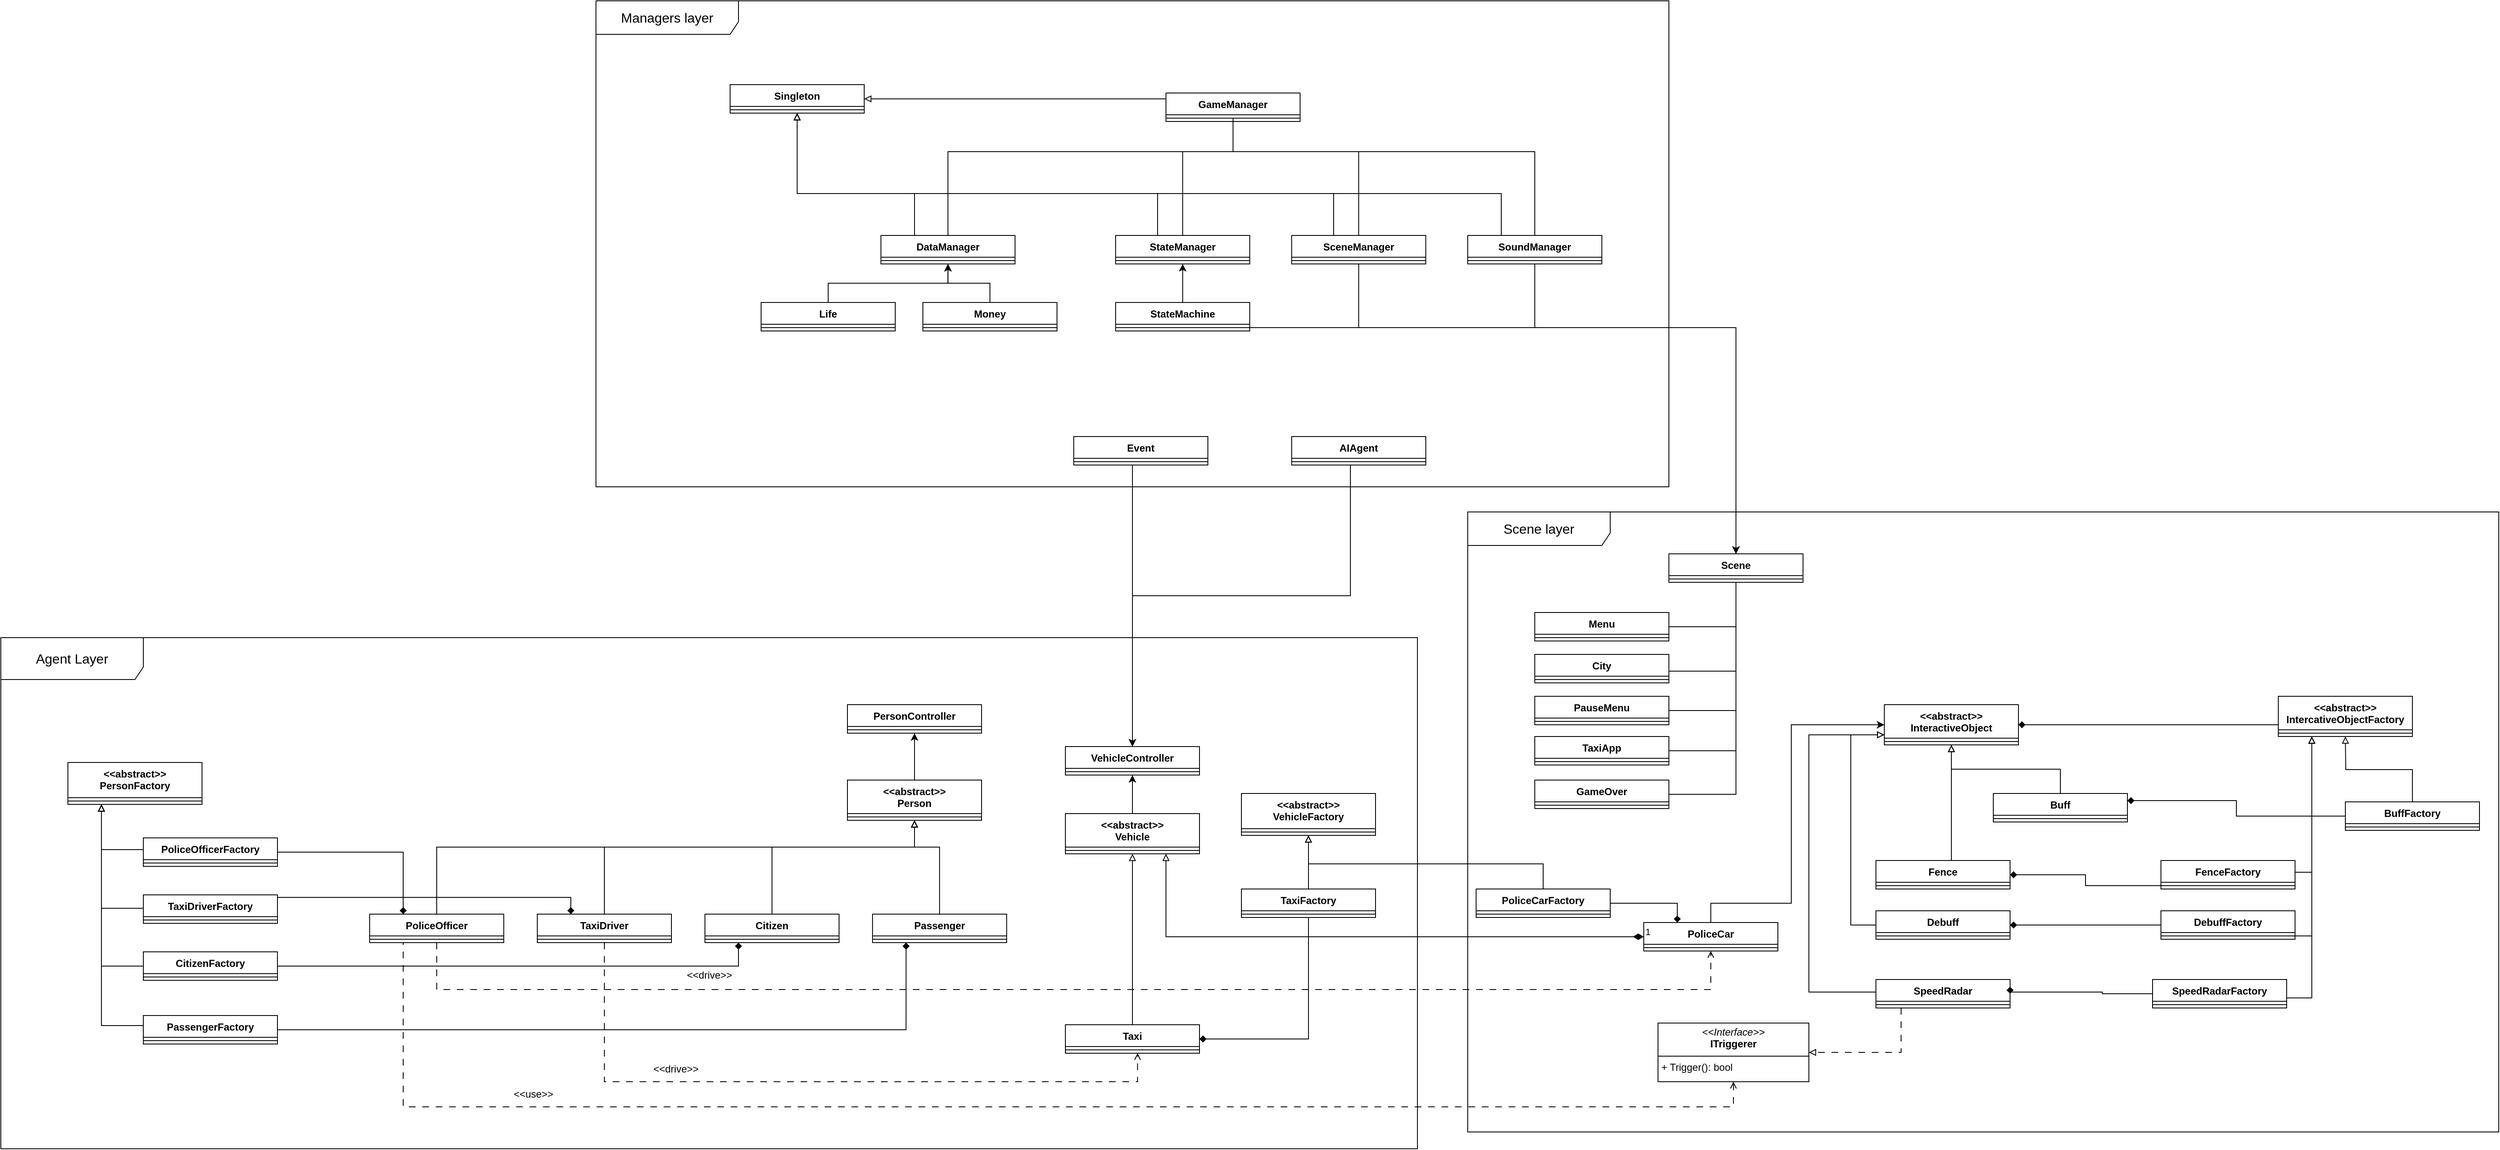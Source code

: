 <mxfile version="24.8.8">
  <diagram name="Página-1" id="sX2INsLQYdRTUH52-1S9">
    <mxGraphModel dx="2734" dy="1648" grid="1" gridSize="10" guides="1" tooltips="1" connect="1" arrows="1" fold="1" page="1" pageScale="1" pageWidth="827" pageHeight="1169" math="0" shadow="0">
      <root>
        <mxCell id="0" />
        <mxCell id="1" parent="0" />
        <mxCell id="YER5WA7dIHrInvIyy_oo-10" style="edgeStyle=orthogonalEdgeStyle;rounded=0;orthogonalLoop=1;jettySize=auto;html=1;entryX=0.5;entryY=1;entryDx=0;entryDy=0;" parent="1" source="YER5WA7dIHrInvIyy_oo-1" target="YER5WA7dIHrInvIyy_oo-6" edge="1">
          <mxGeometry relative="1" as="geometry" />
        </mxCell>
        <mxCell id="YER5WA7dIHrInvIyy_oo-1" value="&lt;div&gt;&amp;lt;&amp;lt;abstract&amp;gt;&amp;gt;&lt;/div&gt;Vehicle" style="swimlane;fontStyle=1;align=center;verticalAlign=top;childLayout=stackLayout;horizontal=1;startSize=40;horizontalStack=0;resizeParent=1;resizeParentMax=0;resizeLast=0;collapsible=1;marginBottom=0;whiteSpace=wrap;html=1;" parent="1" vertex="1">
          <mxGeometry x="-130" y="170" width="160" height="48" as="geometry" />
        </mxCell>
        <mxCell id="YER5WA7dIHrInvIyy_oo-3" value="" style="line;strokeWidth=1;fillColor=none;align=left;verticalAlign=middle;spacingTop=-1;spacingLeft=3;spacingRight=3;rotatable=0;labelPosition=right;points=[];portConstraint=eastwest;strokeColor=inherit;" parent="YER5WA7dIHrInvIyy_oo-1" vertex="1">
          <mxGeometry y="40" width="160" height="8" as="geometry" />
        </mxCell>
        <mxCell id="YER5WA7dIHrInvIyy_oo-6" value="VehicleController" style="swimlane;fontStyle=1;align=center;verticalAlign=top;childLayout=stackLayout;horizontal=1;startSize=26;horizontalStack=0;resizeParent=1;resizeParentMax=0;resizeLast=0;collapsible=1;marginBottom=0;whiteSpace=wrap;html=1;" parent="1" vertex="1">
          <mxGeometry x="-130" y="90" width="160" height="34" as="geometry" />
        </mxCell>
        <mxCell id="YER5WA7dIHrInvIyy_oo-8" value="" style="line;strokeWidth=1;fillColor=none;align=left;verticalAlign=middle;spacingTop=-1;spacingLeft=3;spacingRight=3;rotatable=0;labelPosition=right;points=[];portConstraint=eastwest;strokeColor=inherit;" parent="YER5WA7dIHrInvIyy_oo-6" vertex="1">
          <mxGeometry y="26" width="160" height="8" as="geometry" />
        </mxCell>
        <mxCell id="YER5WA7dIHrInvIyy_oo-94" style="edgeStyle=orthogonalEdgeStyle;rounded=0;orthogonalLoop=1;jettySize=auto;html=1;entryX=0.5;entryY=1;entryDx=0;entryDy=0;endArrow=block;endFill=0;" parent="1" source="YER5WA7dIHrInvIyy_oo-11" target="YER5WA7dIHrInvIyy_oo-1" edge="1">
          <mxGeometry relative="1" as="geometry" />
        </mxCell>
        <mxCell id="YER5WA7dIHrInvIyy_oo-11" value="Taxi" style="swimlane;fontStyle=1;align=center;verticalAlign=top;childLayout=stackLayout;horizontal=1;startSize=26;horizontalStack=0;resizeParent=1;resizeParentMax=0;resizeLast=0;collapsible=1;marginBottom=0;whiteSpace=wrap;html=1;" parent="1" vertex="1">
          <mxGeometry x="-130" y="422" width="160" height="34" as="geometry" />
        </mxCell>
        <mxCell id="YER5WA7dIHrInvIyy_oo-12" value="" style="line;strokeWidth=1;fillColor=none;align=left;verticalAlign=middle;spacingTop=-1;spacingLeft=3;spacingRight=3;rotatable=0;labelPosition=right;points=[];portConstraint=eastwest;strokeColor=inherit;" parent="YER5WA7dIHrInvIyy_oo-11" vertex="1">
          <mxGeometry y="26" width="160" height="8" as="geometry" />
        </mxCell>
        <mxCell id="YER5WA7dIHrInvIyy_oo-29" style="edgeStyle=orthogonalEdgeStyle;rounded=0;orthogonalLoop=1;jettySize=auto;html=1;" parent="1" source="YER5WA7dIHrInvIyy_oo-13" edge="1">
          <mxGeometry relative="1" as="geometry">
            <Array as="points">
              <mxPoint x="736" y="277" />
              <mxPoint x="736" y="64" />
            </Array>
            <mxPoint x="847" y="64" as="targetPoint" />
          </mxGeometry>
        </mxCell>
        <mxCell id="YER5WA7dIHrInvIyy_oo-167" style="edgeStyle=orthogonalEdgeStyle;rounded=0;orthogonalLoop=1;jettySize=auto;html=1;dashed=1;dashPattern=8 8;endArrow=none;endFill=0;entryX=0.25;entryY=1;entryDx=0;entryDy=0;exitX=0.5;exitY=1;exitDx=0;exitDy=0;startArrow=open;startFill=0;" parent="1" source="YER5WA7dIHrInvIyy_oo-165" target="YER5WA7dIHrInvIyy_oo-78" edge="1">
          <mxGeometry relative="1" as="geometry">
            <Array as="points">
              <mxPoint x="667" y="520" />
              <mxPoint x="-920" y="520" />
            </Array>
          </mxGeometry>
        </mxCell>
        <mxCell id="YER5WA7dIHrInvIyy_oo-13" value="PoliceCar" style="swimlane;fontStyle=1;align=center;verticalAlign=top;childLayout=stackLayout;horizontal=1;startSize=26;horizontalStack=0;resizeParent=1;resizeParentMax=0;resizeLast=0;collapsible=1;marginBottom=0;whiteSpace=wrap;html=1;" parent="1" vertex="1">
          <mxGeometry x="560" y="300" width="160" height="34" as="geometry" />
        </mxCell>
        <mxCell id="YER5WA7dIHrInvIyy_oo-14" value="" style="line;strokeWidth=1;fillColor=none;align=left;verticalAlign=middle;spacingTop=-1;spacingLeft=3;spacingRight=3;rotatable=0;labelPosition=right;points=[];portConstraint=eastwest;strokeColor=inherit;" parent="YER5WA7dIHrInvIyy_oo-13" vertex="1">
          <mxGeometry y="26" width="160" height="8" as="geometry" />
        </mxCell>
        <mxCell id="YER5WA7dIHrInvIyy_oo-27" style="edgeStyle=orthogonalEdgeStyle;rounded=0;orthogonalLoop=1;jettySize=auto;html=1;entryX=0.5;entryY=1;entryDx=0;entryDy=0;endArrow=block;endFill=0;" parent="1" source="YER5WA7dIHrInvIyy_oo-17" target="YER5WA7dIHrInvIyy_oo-21" edge="1">
          <mxGeometry relative="1" as="geometry">
            <mxPoint x="757.0" y="180" as="targetPoint" />
            <Array as="points">
              <mxPoint x="927" y="190" />
              <mxPoint x="927" y="190" />
            </Array>
          </mxGeometry>
        </mxCell>
        <mxCell id="YER5WA7dIHrInvIyy_oo-17" value="Fence" style="swimlane;fontStyle=1;align=center;verticalAlign=top;childLayout=stackLayout;horizontal=1;startSize=26;horizontalStack=0;resizeParent=1;resizeParentMax=0;resizeLast=0;collapsible=1;marginBottom=0;whiteSpace=wrap;html=1;" parent="1" vertex="1">
          <mxGeometry x="837" y="226" width="160" height="34" as="geometry" />
        </mxCell>
        <mxCell id="YER5WA7dIHrInvIyy_oo-18" value="" style="line;strokeWidth=1;fillColor=none;align=left;verticalAlign=middle;spacingTop=-1;spacingLeft=3;spacingRight=3;rotatable=0;labelPosition=right;points=[];portConstraint=eastwest;strokeColor=inherit;" parent="YER5WA7dIHrInvIyy_oo-17" vertex="1">
          <mxGeometry y="26" width="160" height="8" as="geometry" />
        </mxCell>
        <mxCell id="YER5WA7dIHrInvIyy_oo-28" style="edgeStyle=orthogonalEdgeStyle;rounded=0;orthogonalLoop=1;jettySize=auto;html=1;endArrow=block;endFill=0;entryX=0;entryY=0.75;entryDx=0;entryDy=0;" parent="1" source="YER5WA7dIHrInvIyy_oo-19" target="YER5WA7dIHrInvIyy_oo-21" edge="1">
          <mxGeometry relative="1" as="geometry">
            <mxPoint x="757" y="186" as="targetPoint" />
            <Array as="points">
              <mxPoint x="807" y="303" />
              <mxPoint x="807" y="76" />
            </Array>
          </mxGeometry>
        </mxCell>
        <mxCell id="YER5WA7dIHrInvIyy_oo-19" value="Debuff" style="swimlane;fontStyle=1;align=center;verticalAlign=top;childLayout=stackLayout;horizontal=1;startSize=26;horizontalStack=0;resizeParent=1;resizeParentMax=0;resizeLast=0;collapsible=1;marginBottom=0;whiteSpace=wrap;html=1;" parent="1" vertex="1">
          <mxGeometry x="837" y="286" width="160" height="34" as="geometry" />
        </mxCell>
        <mxCell id="YER5WA7dIHrInvIyy_oo-20" value="" style="line;strokeWidth=1;fillColor=none;align=left;verticalAlign=middle;spacingTop=-1;spacingLeft=3;spacingRight=3;rotatable=0;labelPosition=right;points=[];portConstraint=eastwest;strokeColor=inherit;" parent="YER5WA7dIHrInvIyy_oo-19" vertex="1">
          <mxGeometry y="26" width="160" height="8" as="geometry" />
        </mxCell>
        <mxCell id="YER5WA7dIHrInvIyy_oo-21" value="&lt;div&gt;&amp;lt;&amp;lt;abstract&amp;gt;&amp;gt;&lt;/div&gt;InteractiveObject" style="swimlane;fontStyle=1;align=center;verticalAlign=top;childLayout=stackLayout;horizontal=1;startSize=40;horizontalStack=0;resizeParent=1;resizeParentMax=0;resizeLast=0;collapsible=1;marginBottom=0;whiteSpace=wrap;html=1;" parent="1" vertex="1">
          <mxGeometry x="847" y="40" width="160" height="48" as="geometry" />
        </mxCell>
        <mxCell id="YER5WA7dIHrInvIyy_oo-22" value="" style="line;strokeWidth=1;fillColor=none;align=left;verticalAlign=middle;spacingTop=-1;spacingLeft=3;spacingRight=3;rotatable=0;labelPosition=right;points=[];portConstraint=eastwest;strokeColor=inherit;" parent="YER5WA7dIHrInvIyy_oo-21" vertex="1">
          <mxGeometry y="40" width="160" height="8" as="geometry" />
        </mxCell>
        <mxCell id="YER5WA7dIHrInvIyy_oo-26" style="edgeStyle=orthogonalEdgeStyle;rounded=0;orthogonalLoop=1;jettySize=auto;html=1;entryX=0.5;entryY=1;entryDx=0;entryDy=0;endArrow=block;endFill=0;" parent="1" source="YER5WA7dIHrInvIyy_oo-23" target="YER5WA7dIHrInvIyy_oo-21" edge="1">
          <mxGeometry relative="1" as="geometry" />
        </mxCell>
        <mxCell id="YER5WA7dIHrInvIyy_oo-23" value="Buff" style="swimlane;fontStyle=1;align=center;verticalAlign=top;childLayout=stackLayout;horizontal=1;startSize=26;horizontalStack=0;resizeParent=1;resizeParentMax=0;resizeLast=0;collapsible=1;marginBottom=0;whiteSpace=wrap;html=1;" parent="1" vertex="1">
          <mxGeometry x="977" y="146" width="160" height="34" as="geometry" />
        </mxCell>
        <mxCell id="YER5WA7dIHrInvIyy_oo-24" value="" style="line;strokeWidth=1;fillColor=none;align=left;verticalAlign=middle;spacingTop=-1;spacingLeft=3;spacingRight=3;rotatable=0;labelPosition=right;points=[];portConstraint=eastwest;strokeColor=inherit;" parent="YER5WA7dIHrInvIyy_oo-23" vertex="1">
          <mxGeometry y="26" width="160" height="8" as="geometry" />
        </mxCell>
        <mxCell id="YER5WA7dIHrInvIyy_oo-34" style="edgeStyle=orthogonalEdgeStyle;rounded=0;orthogonalLoop=1;jettySize=auto;html=1;entryX=0;entryY=0.75;entryDx=0;entryDy=0;endArrow=block;endFill=0;" parent="1" source="YER5WA7dIHrInvIyy_oo-32" target="YER5WA7dIHrInvIyy_oo-21" edge="1">
          <mxGeometry relative="1" as="geometry">
            <Array as="points">
              <mxPoint x="757" y="383" />
              <mxPoint x="757" y="76" />
            </Array>
            <mxPoint x="757.0" y="180" as="targetPoint" />
          </mxGeometry>
        </mxCell>
        <mxCell id="YER5WA7dIHrInvIyy_oo-166" style="edgeStyle=orthogonalEdgeStyle;rounded=0;orthogonalLoop=1;jettySize=auto;html=1;entryX=1;entryY=0.5;entryDx=0;entryDy=0;endArrow=block;endFill=0;dashed=1;dashPattern=8 8;" parent="1" source="YER5WA7dIHrInvIyy_oo-32" target="YER5WA7dIHrInvIyy_oo-165" edge="1">
          <mxGeometry relative="1" as="geometry">
            <Array as="points">
              <mxPoint x="867" y="455" />
            </Array>
          </mxGeometry>
        </mxCell>
        <mxCell id="YER5WA7dIHrInvIyy_oo-32" value="SpeedRadar" style="swimlane;fontStyle=1;align=center;verticalAlign=top;childLayout=stackLayout;horizontal=1;startSize=26;horizontalStack=0;resizeParent=1;resizeParentMax=0;resizeLast=0;collapsible=1;marginBottom=0;whiteSpace=wrap;html=1;" parent="1" vertex="1">
          <mxGeometry x="837" y="368" width="160" height="34" as="geometry" />
        </mxCell>
        <mxCell id="YER5WA7dIHrInvIyy_oo-33" value="" style="line;strokeWidth=1;fillColor=none;align=left;verticalAlign=middle;spacingTop=-1;spacingLeft=3;spacingRight=3;rotatable=0;labelPosition=right;points=[];portConstraint=eastwest;strokeColor=inherit;" parent="YER5WA7dIHrInvIyy_oo-32" vertex="1">
          <mxGeometry y="26" width="160" height="8" as="geometry" />
        </mxCell>
        <mxCell id="YER5WA7dIHrInvIyy_oo-39" value="&lt;div&gt;&amp;lt;&amp;lt;abstract&amp;gt;&amp;gt;&lt;/div&gt;IntercativeObjectFactory" style="swimlane;fontStyle=1;align=center;verticalAlign=top;childLayout=stackLayout;horizontal=1;startSize=40;horizontalStack=0;resizeParent=1;resizeParentMax=0;resizeLast=0;collapsible=1;marginBottom=0;whiteSpace=wrap;html=1;" parent="1" vertex="1">
          <mxGeometry x="1317" y="30" width="160" height="48" as="geometry" />
        </mxCell>
        <mxCell id="YER5WA7dIHrInvIyy_oo-40" value="" style="line;strokeWidth=1;fillColor=none;align=left;verticalAlign=middle;spacingTop=-1;spacingLeft=3;spacingRight=3;rotatable=0;labelPosition=right;points=[];portConstraint=eastwest;strokeColor=inherit;" parent="YER5WA7dIHrInvIyy_oo-39" vertex="1">
          <mxGeometry y="40" width="160" height="8" as="geometry" />
        </mxCell>
        <mxCell id="YER5WA7dIHrInvIyy_oo-57" style="edgeStyle=orthogonalEdgeStyle;rounded=0;orthogonalLoop=1;jettySize=auto;html=1;entryX=0.25;entryY=1;entryDx=0;entryDy=0;endArrow=block;endFill=0;" parent="1" source="YER5WA7dIHrInvIyy_oo-45" target="YER5WA7dIHrInvIyy_oo-39" edge="1">
          <mxGeometry relative="1" as="geometry">
            <Array as="points">
              <mxPoint x="1357" y="240" />
            </Array>
            <mxPoint x="1237" y="224" as="targetPoint" />
          </mxGeometry>
        </mxCell>
        <mxCell id="YER5WA7dIHrInvIyy_oo-45" value="FenceFactory" style="swimlane;fontStyle=1;align=center;verticalAlign=top;childLayout=stackLayout;horizontal=1;startSize=26;horizontalStack=0;resizeParent=1;resizeParentMax=0;resizeLast=0;collapsible=1;marginBottom=0;whiteSpace=wrap;html=1;" parent="1" vertex="1">
          <mxGeometry x="1177" y="226" width="160" height="34" as="geometry" />
        </mxCell>
        <mxCell id="YER5WA7dIHrInvIyy_oo-46" value="" style="line;strokeWidth=1;fillColor=none;align=left;verticalAlign=middle;spacingTop=-1;spacingLeft=3;spacingRight=3;rotatable=0;labelPosition=right;points=[];portConstraint=eastwest;strokeColor=inherit;" parent="YER5WA7dIHrInvIyy_oo-45" vertex="1">
          <mxGeometry y="26" width="160" height="8" as="geometry" />
        </mxCell>
        <mxCell id="YER5WA7dIHrInvIyy_oo-65" style="edgeStyle=orthogonalEdgeStyle;rounded=0;orthogonalLoop=1;jettySize=auto;html=1;entryX=1;entryY=0.5;entryDx=0;entryDy=0;endArrow=diamond;endFill=1;" parent="1" source="YER5WA7dIHrInvIyy_oo-48" target="YER5WA7dIHrInvIyy_oo-19" edge="1">
          <mxGeometry relative="1" as="geometry" />
        </mxCell>
        <mxCell id="YER5WA7dIHrInvIyy_oo-48" value="DebuffFactory" style="swimlane;fontStyle=1;align=center;verticalAlign=top;childLayout=stackLayout;horizontal=1;startSize=26;horizontalStack=0;resizeParent=1;resizeParentMax=0;resizeLast=0;collapsible=1;marginBottom=0;whiteSpace=wrap;html=1;" parent="1" vertex="1">
          <mxGeometry x="1177" y="286" width="160" height="34" as="geometry" />
        </mxCell>
        <mxCell id="YER5WA7dIHrInvIyy_oo-49" value="" style="line;strokeWidth=1;fillColor=none;align=left;verticalAlign=middle;spacingTop=-1;spacingLeft=3;spacingRight=3;rotatable=0;labelPosition=right;points=[];portConstraint=eastwest;strokeColor=inherit;" parent="YER5WA7dIHrInvIyy_oo-48" vertex="1">
          <mxGeometry y="26" width="160" height="8" as="geometry" />
        </mxCell>
        <mxCell id="YER5WA7dIHrInvIyy_oo-50" style="edgeStyle=orthogonalEdgeStyle;rounded=0;orthogonalLoop=1;jettySize=auto;html=1;endArrow=block;endFill=0;" parent="1" source="YER5WA7dIHrInvIyy_oo-51" edge="1">
          <mxGeometry relative="1" as="geometry">
            <mxPoint x="1397" y="78" as="targetPoint" />
          </mxGeometry>
        </mxCell>
        <mxCell id="YER5WA7dIHrInvIyy_oo-67" style="edgeStyle=orthogonalEdgeStyle;rounded=0;orthogonalLoop=1;jettySize=auto;html=1;entryX=1;entryY=0.25;entryDx=0;entryDy=0;endArrow=diamond;endFill=1;" parent="1" source="YER5WA7dIHrInvIyy_oo-51" target="YER5WA7dIHrInvIyy_oo-23" edge="1">
          <mxGeometry relative="1" as="geometry" />
        </mxCell>
        <mxCell id="YER5WA7dIHrInvIyy_oo-51" value="BuffFactory" style="swimlane;fontStyle=1;align=center;verticalAlign=top;childLayout=stackLayout;horizontal=1;startSize=26;horizontalStack=0;resizeParent=1;resizeParentMax=0;resizeLast=0;collapsible=1;marginBottom=0;whiteSpace=wrap;html=1;" parent="1" vertex="1">
          <mxGeometry x="1397" y="156" width="160" height="34" as="geometry" />
        </mxCell>
        <mxCell id="YER5WA7dIHrInvIyy_oo-52" value="" style="line;strokeWidth=1;fillColor=none;align=left;verticalAlign=middle;spacingTop=-1;spacingLeft=3;spacingRight=3;rotatable=0;labelPosition=right;points=[];portConstraint=eastwest;strokeColor=inherit;" parent="YER5WA7dIHrInvIyy_oo-51" vertex="1">
          <mxGeometry y="26" width="160" height="8" as="geometry" />
        </mxCell>
        <mxCell id="YER5WA7dIHrInvIyy_oo-59" style="edgeStyle=orthogonalEdgeStyle;rounded=0;orthogonalLoop=1;jettySize=auto;html=1;endArrow=block;endFill=0;entryX=0.25;entryY=1;entryDx=0;entryDy=0;" parent="1" source="YER5WA7dIHrInvIyy_oo-54" target="YER5WA7dIHrInvIyy_oo-39" edge="1">
          <mxGeometry relative="1" as="geometry">
            <mxPoint x="1237" y="224" as="targetPoint" />
            <Array as="points">
              <mxPoint x="1357" y="390" />
            </Array>
          </mxGeometry>
        </mxCell>
        <mxCell id="YER5WA7dIHrInvIyy_oo-66" style="edgeStyle=orthogonalEdgeStyle;rounded=0;orthogonalLoop=1;jettySize=auto;html=1;entryX=1;entryY=0.5;entryDx=0;entryDy=0;endArrow=diamond;endFill=1;" parent="1" source="YER5WA7dIHrInvIyy_oo-54" target="YER5WA7dIHrInvIyy_oo-32" edge="1">
          <mxGeometry relative="1" as="geometry">
            <Array as="points">
              <mxPoint x="1107" y="385" />
              <mxPoint x="1107" y="383" />
              <mxPoint x="997" y="383" />
            </Array>
          </mxGeometry>
        </mxCell>
        <mxCell id="YER5WA7dIHrInvIyy_oo-54" value="SpeedRadarFactory" style="swimlane;fontStyle=1;align=center;verticalAlign=top;childLayout=stackLayout;horizontal=1;startSize=26;horizontalStack=0;resizeParent=1;resizeParentMax=0;resizeLast=0;collapsible=1;marginBottom=0;whiteSpace=wrap;html=1;" parent="1" vertex="1">
          <mxGeometry x="1167" y="368" width="160" height="34" as="geometry" />
        </mxCell>
        <mxCell id="YER5WA7dIHrInvIyy_oo-55" value="" style="line;strokeWidth=1;fillColor=none;align=left;verticalAlign=middle;spacingTop=-1;spacingLeft=3;spacingRight=3;rotatable=0;labelPosition=right;points=[];portConstraint=eastwest;strokeColor=inherit;" parent="YER5WA7dIHrInvIyy_oo-54" vertex="1">
          <mxGeometry y="26" width="160" height="8" as="geometry" />
        </mxCell>
        <mxCell id="YER5WA7dIHrInvIyy_oo-58" style="edgeStyle=orthogonalEdgeStyle;rounded=0;orthogonalLoop=1;jettySize=auto;html=1;entryX=0.25;entryY=1;entryDx=0;entryDy=0;endArrow=block;endFill=0;" parent="1" source="YER5WA7dIHrInvIyy_oo-49" target="YER5WA7dIHrInvIyy_oo-39" edge="1">
          <mxGeometry relative="1" as="geometry">
            <mxPoint x="1237" y="224" as="targetPoint" />
          </mxGeometry>
        </mxCell>
        <mxCell id="cd9szdN0bI_jMPSoA16H-6" style="edgeStyle=orthogonalEdgeStyle;rounded=0;orthogonalLoop=1;jettySize=auto;html=1;entryX=0.5;entryY=1;entryDx=0;entryDy=0;endArrow=block;endFill=0;" parent="1" source="YER5WA7dIHrInvIyy_oo-61" target="cd9szdN0bI_jMPSoA16H-1" edge="1">
          <mxGeometry relative="1" as="geometry">
            <Array as="points">
              <mxPoint x="440" y="230" />
              <mxPoint x="160" y="230" />
            </Array>
          </mxGeometry>
        </mxCell>
        <mxCell id="cd9szdN0bI_jMPSoA16H-8" style="edgeStyle=orthogonalEdgeStyle;rounded=0;orthogonalLoop=1;jettySize=auto;html=1;exitX=1;exitY=0.5;exitDx=0;exitDy=0;entryX=0.25;entryY=0;entryDx=0;entryDy=0;endArrow=diamond;endFill=1;" parent="1" source="YER5WA7dIHrInvIyy_oo-61" target="YER5WA7dIHrInvIyy_oo-13" edge="1">
          <mxGeometry relative="1" as="geometry" />
        </mxCell>
        <mxCell id="YER5WA7dIHrInvIyy_oo-61" value="PoliceCarFactory" style="swimlane;fontStyle=1;align=center;verticalAlign=top;childLayout=stackLayout;horizontal=1;startSize=26;horizontalStack=0;resizeParent=1;resizeParentMax=0;resizeLast=0;collapsible=1;marginBottom=0;whiteSpace=wrap;html=1;" parent="1" vertex="1">
          <mxGeometry x="360" y="260" width="160" height="34" as="geometry" />
        </mxCell>
        <mxCell id="YER5WA7dIHrInvIyy_oo-62" value="" style="line;strokeWidth=1;fillColor=none;align=left;verticalAlign=middle;spacingTop=-1;spacingLeft=3;spacingRight=3;rotatable=0;labelPosition=right;points=[];portConstraint=eastwest;strokeColor=inherit;" parent="YER5WA7dIHrInvIyy_oo-61" vertex="1">
          <mxGeometry y="26" width="160" height="8" as="geometry" />
        </mxCell>
        <mxCell id="YER5WA7dIHrInvIyy_oo-64" style="edgeStyle=orthogonalEdgeStyle;rounded=0;orthogonalLoop=1;jettySize=auto;html=1;entryX=1;entryY=0.5;entryDx=0;entryDy=0;endArrow=diamond;endFill=1;" parent="1" source="YER5WA7dIHrInvIyy_oo-46" target="YER5WA7dIHrInvIyy_oo-17" edge="1">
          <mxGeometry relative="1" as="geometry" />
        </mxCell>
        <mxCell id="YER5WA7dIHrInvIyy_oo-68" style="edgeStyle=orthogonalEdgeStyle;rounded=0;orthogonalLoop=1;jettySize=auto;html=1;entryX=1;entryY=0.5;entryDx=0;entryDy=0;endArrow=diamond;endFill=1;exitX=0;exitY=0.75;exitDx=0;exitDy=0;" parent="1" source="YER5WA7dIHrInvIyy_oo-39" target="YER5WA7dIHrInvIyy_oo-21" edge="1">
          <mxGeometry relative="1" as="geometry">
            <Array as="points">
              <mxPoint x="1317" y="64" />
            </Array>
          </mxGeometry>
        </mxCell>
        <mxCell id="YER5WA7dIHrInvIyy_oo-69" value="Scene" style="swimlane;fontStyle=1;align=center;verticalAlign=top;childLayout=stackLayout;horizontal=1;startSize=26;horizontalStack=0;resizeParent=1;resizeParentMax=0;resizeLast=0;collapsible=1;marginBottom=0;whiteSpace=wrap;html=1;" parent="1" vertex="1">
          <mxGeometry x="590" y="-140" width="160" height="34" as="geometry" />
        </mxCell>
        <mxCell id="YER5WA7dIHrInvIyy_oo-70" value="" style="line;strokeWidth=1;fillColor=none;align=left;verticalAlign=middle;spacingTop=-1;spacingLeft=3;spacingRight=3;rotatable=0;labelPosition=right;points=[];portConstraint=eastwest;strokeColor=inherit;" parent="YER5WA7dIHrInvIyy_oo-69" vertex="1">
          <mxGeometry y="26" width="160" height="8" as="geometry" />
        </mxCell>
        <mxCell id="YER5WA7dIHrInvIyy_oo-71" style="edgeStyle=orthogonalEdgeStyle;rounded=0;orthogonalLoop=1;jettySize=auto;html=1;entryX=0.5;entryY=1;entryDx=0;entryDy=0;" parent="1" source="YER5WA7dIHrInvIyy_oo-72" target="YER5WA7dIHrInvIyy_oo-74" edge="1">
          <mxGeometry relative="1" as="geometry" />
        </mxCell>
        <mxCell id="YER5WA7dIHrInvIyy_oo-72" value="&lt;div&gt;&amp;lt;&amp;lt;abstract&amp;gt;&amp;gt;&lt;/div&gt;Person" style="swimlane;fontStyle=1;align=center;verticalAlign=top;childLayout=stackLayout;horizontal=1;startSize=40;horizontalStack=0;resizeParent=1;resizeParentMax=0;resizeLast=0;collapsible=1;marginBottom=0;whiteSpace=wrap;html=1;" parent="1" vertex="1">
          <mxGeometry x="-390" y="130" width="160" height="48" as="geometry" />
        </mxCell>
        <mxCell id="YER5WA7dIHrInvIyy_oo-73" value="" style="line;strokeWidth=1;fillColor=none;align=left;verticalAlign=middle;spacingTop=-1;spacingLeft=3;spacingRight=3;rotatable=0;labelPosition=right;points=[];portConstraint=eastwest;strokeColor=inherit;" parent="YER5WA7dIHrInvIyy_oo-72" vertex="1">
          <mxGeometry y="40" width="160" height="8" as="geometry" />
        </mxCell>
        <mxCell id="YER5WA7dIHrInvIyy_oo-74" value="PersonController" style="swimlane;fontStyle=1;align=center;verticalAlign=top;childLayout=stackLayout;horizontal=1;startSize=26;horizontalStack=0;resizeParent=1;resizeParentMax=0;resizeLast=0;collapsible=1;marginBottom=0;whiteSpace=wrap;html=1;" parent="1" vertex="1">
          <mxGeometry x="-390" y="40" width="160" height="34" as="geometry" />
        </mxCell>
        <mxCell id="YER5WA7dIHrInvIyy_oo-75" value="" style="line;strokeWidth=1;fillColor=none;align=left;verticalAlign=middle;spacingTop=-1;spacingLeft=3;spacingRight=3;rotatable=0;labelPosition=right;points=[];portConstraint=eastwest;strokeColor=inherit;" parent="YER5WA7dIHrInvIyy_oo-74" vertex="1">
          <mxGeometry y="26" width="160" height="8" as="geometry" />
        </mxCell>
        <mxCell id="YER5WA7dIHrInvIyy_oo-77" style="edgeStyle=orthogonalEdgeStyle;rounded=0;orthogonalLoop=1;jettySize=auto;html=1;entryX=0.5;entryY=1;entryDx=0;entryDy=0;endArrow=block;endFill=0;" parent="1" source="YER5WA7dIHrInvIyy_oo-78" target="YER5WA7dIHrInvIyy_oo-72" edge="1">
          <mxGeometry relative="1" as="geometry">
            <Array as="points">
              <mxPoint x="-880" y="210" />
              <mxPoint x="-310" y="210" />
            </Array>
          </mxGeometry>
        </mxCell>
        <mxCell id="YER5WA7dIHrInvIyy_oo-91" style="edgeStyle=orthogonalEdgeStyle;rounded=0;orthogonalLoop=1;jettySize=auto;html=1;entryX=0.5;entryY=1;entryDx=0;entryDy=0;dashed=1;dashPattern=8 8;endArrow=open;endFill=0;" parent="1" source="YER5WA7dIHrInvIyy_oo-78" target="YER5WA7dIHrInvIyy_oo-13" edge="1">
          <mxGeometry relative="1" as="geometry">
            <Array as="points">
              <mxPoint x="-710" y="380" />
              <mxPoint x="500" y="380" />
            </Array>
          </mxGeometry>
        </mxCell>
        <mxCell id="YER5WA7dIHrInvIyy_oo-78" value="PoliceOfficer" style="swimlane;fontStyle=1;align=center;verticalAlign=top;childLayout=stackLayout;horizontal=1;startSize=26;horizontalStack=0;resizeParent=1;resizeParentMax=0;resizeLast=0;collapsible=1;marginBottom=0;whiteSpace=wrap;html=1;" parent="1" vertex="1">
          <mxGeometry x="-960" y="290" width="160" height="34" as="geometry" />
        </mxCell>
        <mxCell id="YER5WA7dIHrInvIyy_oo-79" value="" style="line;strokeWidth=1;fillColor=none;align=left;verticalAlign=middle;spacingTop=-1;spacingLeft=3;spacingRight=3;rotatable=0;labelPosition=right;points=[];portConstraint=eastwest;strokeColor=inherit;" parent="YER5WA7dIHrInvIyy_oo-78" vertex="1">
          <mxGeometry y="26" width="160" height="8" as="geometry" />
        </mxCell>
        <mxCell id="YER5WA7dIHrInvIyy_oo-86" style="edgeStyle=orthogonalEdgeStyle;rounded=0;orthogonalLoop=1;jettySize=auto;html=1;entryX=0.5;entryY=1;entryDx=0;entryDy=0;endArrow=block;endFill=0;" parent="1" source="YER5WA7dIHrInvIyy_oo-80" target="YER5WA7dIHrInvIyy_oo-72" edge="1">
          <mxGeometry relative="1" as="geometry">
            <Array as="points">
              <mxPoint x="-680" y="210" />
              <mxPoint x="-310" y="210" />
            </Array>
          </mxGeometry>
        </mxCell>
        <mxCell id="YER5WA7dIHrInvIyy_oo-80" value="TaxiDriver" style="swimlane;fontStyle=1;align=center;verticalAlign=top;childLayout=stackLayout;horizontal=1;startSize=26;horizontalStack=0;resizeParent=1;resizeParentMax=0;resizeLast=0;collapsible=1;marginBottom=0;whiteSpace=wrap;html=1;" parent="1" vertex="1">
          <mxGeometry x="-760" y="290" width="160" height="34" as="geometry" />
        </mxCell>
        <mxCell id="YER5WA7dIHrInvIyy_oo-81" value="" style="line;strokeWidth=1;fillColor=none;align=left;verticalAlign=middle;spacingTop=-1;spacingLeft=3;spacingRight=3;rotatable=0;labelPosition=right;points=[];portConstraint=eastwest;strokeColor=inherit;" parent="YER5WA7dIHrInvIyy_oo-80" vertex="1">
          <mxGeometry y="26" width="160" height="8" as="geometry" />
        </mxCell>
        <mxCell id="YER5WA7dIHrInvIyy_oo-87" style="edgeStyle=orthogonalEdgeStyle;rounded=0;orthogonalLoop=1;jettySize=auto;html=1;entryX=0.5;entryY=1;entryDx=0;entryDy=0;endArrow=block;endFill=0;" parent="1" source="YER5WA7dIHrInvIyy_oo-82" target="YER5WA7dIHrInvIyy_oo-72" edge="1">
          <mxGeometry relative="1" as="geometry">
            <mxPoint x="-330" y="210" as="targetPoint" />
            <Array as="points">
              <mxPoint x="-480" y="210" />
              <mxPoint x="-310" y="210" />
            </Array>
          </mxGeometry>
        </mxCell>
        <mxCell id="YER5WA7dIHrInvIyy_oo-82" value="Citizen" style="swimlane;fontStyle=1;align=center;verticalAlign=top;childLayout=stackLayout;horizontal=1;startSize=26;horizontalStack=0;resizeParent=1;resizeParentMax=0;resizeLast=0;collapsible=1;marginBottom=0;whiteSpace=wrap;html=1;" parent="1" vertex="1">
          <mxGeometry x="-560" y="290" width="160" height="34" as="geometry" />
        </mxCell>
        <mxCell id="YER5WA7dIHrInvIyy_oo-83" value="" style="line;strokeWidth=1;fillColor=none;align=left;verticalAlign=middle;spacingTop=-1;spacingLeft=3;spacingRight=3;rotatable=0;labelPosition=right;points=[];portConstraint=eastwest;strokeColor=inherit;" parent="YER5WA7dIHrInvIyy_oo-82" vertex="1">
          <mxGeometry y="26" width="160" height="8" as="geometry" />
        </mxCell>
        <mxCell id="YER5WA7dIHrInvIyy_oo-159" style="edgeStyle=orthogonalEdgeStyle;rounded=0;orthogonalLoop=1;jettySize=auto;html=1;entryX=0.5;entryY=1;entryDx=0;entryDy=0;endArrow=block;endFill=0;" parent="1" source="YER5WA7dIHrInvIyy_oo-84" target="YER5WA7dIHrInvIyy_oo-72" edge="1">
          <mxGeometry relative="1" as="geometry">
            <Array as="points">
              <mxPoint x="-280" y="210" />
              <mxPoint x="-310" y="210" />
            </Array>
          </mxGeometry>
        </mxCell>
        <mxCell id="YER5WA7dIHrInvIyy_oo-84" value="Passenger&lt;div&gt;&lt;br&gt;&lt;/div&gt;" style="swimlane;fontStyle=1;align=center;verticalAlign=top;childLayout=stackLayout;horizontal=1;startSize=26;horizontalStack=0;resizeParent=1;resizeParentMax=0;resizeLast=0;collapsible=1;marginBottom=0;whiteSpace=wrap;html=1;" parent="1" vertex="1">
          <mxGeometry x="-360.06" y="290" width="160" height="34" as="geometry" />
        </mxCell>
        <mxCell id="YER5WA7dIHrInvIyy_oo-85" value="" style="line;strokeWidth=1;fillColor=none;align=left;verticalAlign=middle;spacingTop=-1;spacingLeft=3;spacingRight=3;rotatable=0;labelPosition=right;points=[];portConstraint=eastwest;strokeColor=inherit;" parent="YER5WA7dIHrInvIyy_oo-84" vertex="1">
          <mxGeometry y="26" width="160" height="8" as="geometry" />
        </mxCell>
        <mxCell id="YER5WA7dIHrInvIyy_oo-88" style="edgeStyle=orthogonalEdgeStyle;rounded=0;orthogonalLoop=1;jettySize=auto;html=1;entryX=0.538;entryY=0.982;entryDx=0;entryDy=0;entryPerimeter=0;dashed=1;dashPattern=8 8;endArrow=open;endFill=0;" parent="1" source="YER5WA7dIHrInvIyy_oo-80" target="YER5WA7dIHrInvIyy_oo-12" edge="1">
          <mxGeometry relative="1" as="geometry">
            <Array as="points">
              <mxPoint x="-680" y="490" />
              <mxPoint x="-44" y="490" />
            </Array>
          </mxGeometry>
        </mxCell>
        <mxCell id="YER5WA7dIHrInvIyy_oo-89" value="&amp;lt;&amp;lt;drive&amp;gt;&amp;gt;" style="text;html=1;align=center;verticalAlign=middle;resizable=0;points=[];autosize=1;strokeColor=none;fillColor=none;" parent="1" vertex="1">
          <mxGeometry x="-595" y="348" width="80" height="30" as="geometry" />
        </mxCell>
        <mxCell id="YER5WA7dIHrInvIyy_oo-90" value="&amp;lt;&amp;lt;drive&amp;gt;&amp;gt;" style="text;html=1;align=center;verticalAlign=middle;resizable=0;points=[];autosize=1;strokeColor=none;fillColor=none;" parent="1" vertex="1">
          <mxGeometry x="-635" y="460" width="80" height="30" as="geometry" />
        </mxCell>
        <mxCell id="YER5WA7dIHrInvIyy_oo-98" value="&lt;font style=&quot;font-size: 16px;&quot;&gt;Scene layer&lt;/font&gt;" style="shape=umlFrame;whiteSpace=wrap;html=1;pointerEvents=0;width=170;height=40;" parent="1" vertex="1">
          <mxGeometry x="350" y="-190" width="1230" height="740" as="geometry" />
        </mxCell>
        <mxCell id="YER5WA7dIHrInvIyy_oo-99" value="&lt;font style=&quot;font-size: 16px;&quot;&gt;Agent Layer&lt;/font&gt;" style="shape=umlFrame;whiteSpace=wrap;html=1;pointerEvents=0;width=170;height=50;" parent="1" vertex="1">
          <mxGeometry x="-1400" y="-40" width="1690" height="610" as="geometry" />
        </mxCell>
        <mxCell id="YER5WA7dIHrInvIyy_oo-111" style="edgeStyle=orthogonalEdgeStyle;rounded=0;orthogonalLoop=1;jettySize=auto;html=1;entryX=0.5;entryY=1;entryDx=0;entryDy=0;" parent="1" source="YER5WA7dIHrInvIyy_oo-104" target="YER5WA7dIHrInvIyy_oo-108" edge="1">
          <mxGeometry relative="1" as="geometry" />
        </mxCell>
        <mxCell id="YER5WA7dIHrInvIyy_oo-112" style="edgeStyle=orthogonalEdgeStyle;rounded=0;orthogonalLoop=1;jettySize=auto;html=1;entryX=0.5;entryY=0;entryDx=0;entryDy=0;" parent="1" source="YER5WA7dIHrInvIyy_oo-104" target="YER5WA7dIHrInvIyy_oo-69" edge="1">
          <mxGeometry relative="1" as="geometry">
            <Array as="points">
              <mxPoint x="670" y="-410" />
            </Array>
          </mxGeometry>
        </mxCell>
        <mxCell id="YER5WA7dIHrInvIyy_oo-104" value="StateMachine" style="swimlane;fontStyle=1;align=center;verticalAlign=top;childLayout=stackLayout;horizontal=1;startSize=26;horizontalStack=0;resizeParent=1;resizeParentMax=0;resizeLast=0;collapsible=1;marginBottom=0;whiteSpace=wrap;html=1;" parent="1" vertex="1">
          <mxGeometry x="-70.06" y="-440" width="160" height="34" as="geometry" />
        </mxCell>
        <mxCell id="YER5WA7dIHrInvIyy_oo-105" value="" style="line;strokeWidth=1;fillColor=none;align=left;verticalAlign=middle;spacingTop=-1;spacingLeft=3;spacingRight=3;rotatable=0;labelPosition=right;points=[];portConstraint=eastwest;strokeColor=inherit;" parent="YER5WA7dIHrInvIyy_oo-104" vertex="1">
          <mxGeometry y="26" width="160" height="8" as="geometry" />
        </mxCell>
        <mxCell id="YER5WA7dIHrInvIyy_oo-106" value="Singleton" style="swimlane;fontStyle=1;align=center;verticalAlign=top;childLayout=stackLayout;horizontal=1;startSize=26;horizontalStack=0;resizeParent=1;resizeParentMax=0;resizeLast=0;collapsible=1;marginBottom=0;whiteSpace=wrap;html=1;" parent="1" vertex="1">
          <mxGeometry x="-530" y="-700" width="160" height="34" as="geometry" />
        </mxCell>
        <mxCell id="YER5WA7dIHrInvIyy_oo-107" value="" style="line;strokeWidth=1;fillColor=none;align=left;verticalAlign=middle;spacingTop=-1;spacingLeft=3;spacingRight=3;rotatable=0;labelPosition=right;points=[];portConstraint=eastwest;strokeColor=inherit;" parent="YER5WA7dIHrInvIyy_oo-106" vertex="1">
          <mxGeometry y="26" width="160" height="8" as="geometry" />
        </mxCell>
        <mxCell id="YER5WA7dIHrInvIyy_oo-149" style="edgeStyle=orthogonalEdgeStyle;rounded=0;orthogonalLoop=1;jettySize=auto;html=1;entryX=0.5;entryY=1;entryDx=0;entryDy=0;endArrow=none;endFill=0;" parent="1" source="YER5WA7dIHrInvIyy_oo-108" target="YER5WA7dIHrInvIyy_oo-115" edge="1">
          <mxGeometry relative="1" as="geometry">
            <Array as="points">
              <mxPoint x="10" y="-620" />
              <mxPoint x="70" y="-620" />
            </Array>
          </mxGeometry>
        </mxCell>
        <mxCell id="YER5WA7dIHrInvIyy_oo-155" style="edgeStyle=orthogonalEdgeStyle;rounded=0;orthogonalLoop=1;jettySize=auto;html=1;entryX=0.5;entryY=1;entryDx=0;entryDy=0;endArrow=block;endFill=0;" parent="1" source="YER5WA7dIHrInvIyy_oo-108" target="YER5WA7dIHrInvIyy_oo-106" edge="1">
          <mxGeometry relative="1" as="geometry">
            <Array as="points">
              <mxPoint x="-20" y="-570" />
              <mxPoint x="-450" y="-570" />
            </Array>
          </mxGeometry>
        </mxCell>
        <mxCell id="YER5WA7dIHrInvIyy_oo-108" value="StateManager" style="swimlane;fontStyle=1;align=center;verticalAlign=top;childLayout=stackLayout;horizontal=1;startSize=26;horizontalStack=0;resizeParent=1;resizeParentMax=0;resizeLast=0;collapsible=1;marginBottom=0;whiteSpace=wrap;html=1;" parent="1" vertex="1">
          <mxGeometry x="-70.06" y="-520" width="160" height="34" as="geometry" />
        </mxCell>
        <mxCell id="YER5WA7dIHrInvIyy_oo-109" value="" style="line;strokeWidth=1;fillColor=none;align=left;verticalAlign=middle;spacingTop=-1;spacingLeft=3;spacingRight=3;rotatable=0;labelPosition=right;points=[];portConstraint=eastwest;strokeColor=inherit;" parent="YER5WA7dIHrInvIyy_oo-108" vertex="1">
          <mxGeometry y="26" width="160" height="8" as="geometry" />
        </mxCell>
        <mxCell id="YER5WA7dIHrInvIyy_oo-147" style="edgeStyle=orthogonalEdgeStyle;rounded=0;orthogonalLoop=1;jettySize=auto;html=1;entryX=0.5;entryY=1;entryDx=0;entryDy=0;endArrow=none;endFill=0;" parent="1" source="YER5WA7dIHrInvIyy_oo-113" target="YER5WA7dIHrInvIyy_oo-115" edge="1">
          <mxGeometry relative="1" as="geometry">
            <Array as="points">
              <mxPoint x="-270" y="-620" />
              <mxPoint x="70" y="-620" />
            </Array>
          </mxGeometry>
        </mxCell>
        <mxCell id="YER5WA7dIHrInvIyy_oo-153" style="edgeStyle=orthogonalEdgeStyle;rounded=0;orthogonalLoop=1;jettySize=auto;html=1;entryX=0.5;entryY=1;entryDx=0;entryDy=0;endArrow=block;endFill=0;" parent="1" source="YER5WA7dIHrInvIyy_oo-113" target="YER5WA7dIHrInvIyy_oo-106" edge="1">
          <mxGeometry relative="1" as="geometry">
            <Array as="points">
              <mxPoint x="-310" y="-570" />
              <mxPoint x="-450" y="-570" />
            </Array>
          </mxGeometry>
        </mxCell>
        <mxCell id="YER5WA7dIHrInvIyy_oo-113" value="DataManager" style="swimlane;fontStyle=1;align=center;verticalAlign=top;childLayout=stackLayout;horizontal=1;startSize=26;horizontalStack=0;resizeParent=1;resizeParentMax=0;resizeLast=0;collapsible=1;marginBottom=0;whiteSpace=wrap;html=1;" parent="1" vertex="1">
          <mxGeometry x="-350.06" y="-520" width="160" height="34" as="geometry" />
        </mxCell>
        <mxCell id="YER5WA7dIHrInvIyy_oo-114" value="" style="line;strokeWidth=1;fillColor=none;align=left;verticalAlign=middle;spacingTop=-1;spacingLeft=3;spacingRight=3;rotatable=0;labelPosition=right;points=[];portConstraint=eastwest;strokeColor=inherit;" parent="YER5WA7dIHrInvIyy_oo-113" vertex="1">
          <mxGeometry y="26" width="160" height="8" as="geometry" />
        </mxCell>
        <mxCell id="YER5WA7dIHrInvIyy_oo-154" style="edgeStyle=orthogonalEdgeStyle;rounded=0;orthogonalLoop=1;jettySize=auto;html=1;entryX=1;entryY=0.5;entryDx=0;entryDy=0;endArrow=block;endFill=0;" parent="1" source="YER5WA7dIHrInvIyy_oo-115" target="YER5WA7dIHrInvIyy_oo-106" edge="1">
          <mxGeometry relative="1" as="geometry">
            <Array as="points">
              <mxPoint x="-190" y="-683" />
              <mxPoint x="-190" y="-683" />
            </Array>
          </mxGeometry>
        </mxCell>
        <mxCell id="YER5WA7dIHrInvIyy_oo-115" value="GameManager" style="swimlane;fontStyle=1;align=center;verticalAlign=top;childLayout=stackLayout;horizontal=1;startSize=26;horizontalStack=0;resizeParent=1;resizeParentMax=0;resizeLast=0;collapsible=1;marginBottom=0;whiteSpace=wrap;html=1;" parent="1" vertex="1">
          <mxGeometry x="-10" y="-690" width="160" height="34" as="geometry" />
        </mxCell>
        <mxCell id="YER5WA7dIHrInvIyy_oo-116" value="" style="line;strokeWidth=1;fillColor=none;align=left;verticalAlign=middle;spacingTop=-1;spacingLeft=3;spacingRight=3;rotatable=0;labelPosition=right;points=[];portConstraint=eastwest;strokeColor=inherit;" parent="YER5WA7dIHrInvIyy_oo-115" vertex="1">
          <mxGeometry y="26" width="160" height="8" as="geometry" />
        </mxCell>
        <mxCell id="YER5WA7dIHrInvIyy_oo-122" style="edgeStyle=orthogonalEdgeStyle;rounded=0;orthogonalLoop=1;jettySize=auto;html=1;entryX=0.5;entryY=1;entryDx=0;entryDy=0;" parent="1" source="YER5WA7dIHrInvIyy_oo-120" target="YER5WA7dIHrInvIyy_oo-113" edge="1">
          <mxGeometry relative="1" as="geometry">
            <mxPoint x="-370.001" y="-440.0" as="sourcePoint" />
          </mxGeometry>
        </mxCell>
        <mxCell id="YER5WA7dIHrInvIyy_oo-120" value="Life" style="swimlane;fontStyle=1;align=center;verticalAlign=top;childLayout=stackLayout;horizontal=1;startSize=26;horizontalStack=0;resizeParent=1;resizeParentMax=0;resizeLast=0;collapsible=1;marginBottom=0;whiteSpace=wrap;html=1;" parent="1" vertex="1">
          <mxGeometry x="-493" y="-440" width="160" height="34" as="geometry" />
        </mxCell>
        <mxCell id="YER5WA7dIHrInvIyy_oo-121" value="" style="line;strokeWidth=1;fillColor=none;align=left;verticalAlign=middle;spacingTop=-1;spacingLeft=3;spacingRight=3;rotatable=0;labelPosition=right;points=[];portConstraint=eastwest;strokeColor=inherit;" parent="YER5WA7dIHrInvIyy_oo-120" vertex="1">
          <mxGeometry y="26" width="160" height="8" as="geometry" />
        </mxCell>
        <mxCell id="YER5WA7dIHrInvIyy_oo-131" style="edgeStyle=orthogonalEdgeStyle;rounded=0;orthogonalLoop=1;jettySize=auto;html=1;entryX=0.5;entryY=0;entryDx=0;entryDy=0;" parent="1" source="YER5WA7dIHrInvIyy_oo-124" target="YER5WA7dIHrInvIyy_oo-6" edge="1">
          <mxGeometry relative="1" as="geometry">
            <Array as="points">
              <mxPoint x="-50" y="-80" />
              <mxPoint x="-50" y="-80" />
            </Array>
          </mxGeometry>
        </mxCell>
        <mxCell id="YER5WA7dIHrInvIyy_oo-124" value="Event" style="swimlane;fontStyle=1;align=center;verticalAlign=top;childLayout=stackLayout;horizontal=1;startSize=26;horizontalStack=0;resizeParent=1;resizeParentMax=0;resizeLast=0;collapsible=1;marginBottom=0;whiteSpace=wrap;html=1;" parent="1" vertex="1">
          <mxGeometry x="-120" y="-280" width="160" height="34" as="geometry" />
        </mxCell>
        <mxCell id="YER5WA7dIHrInvIyy_oo-125" value="" style="line;strokeWidth=1;fillColor=none;align=left;verticalAlign=middle;spacingTop=-1;spacingLeft=3;spacingRight=3;rotatable=0;labelPosition=right;points=[];portConstraint=eastwest;strokeColor=inherit;" parent="YER5WA7dIHrInvIyy_oo-124" vertex="1">
          <mxGeometry y="26" width="160" height="8" as="geometry" />
        </mxCell>
        <mxCell id="YER5WA7dIHrInvIyy_oo-132" style="edgeStyle=orthogonalEdgeStyle;rounded=0;orthogonalLoop=1;jettySize=auto;html=1;entryX=0.5;entryY=0;entryDx=0;entryDy=0;" parent="1" source="YER5WA7dIHrInvIyy_oo-126" target="YER5WA7dIHrInvIyy_oo-6" edge="1">
          <mxGeometry relative="1" as="geometry">
            <Array as="points">
              <mxPoint x="210" y="-90" />
              <mxPoint x="-50" y="-90" />
            </Array>
          </mxGeometry>
        </mxCell>
        <mxCell id="YER5WA7dIHrInvIyy_oo-126" value="AIAgent" style="swimlane;fontStyle=1;align=center;verticalAlign=top;childLayout=stackLayout;horizontal=1;startSize=26;horizontalStack=0;resizeParent=1;resizeParentMax=0;resizeLast=0;collapsible=1;marginBottom=0;whiteSpace=wrap;html=1;" parent="1" vertex="1">
          <mxGeometry x="140" y="-280" width="160" height="34" as="geometry" />
        </mxCell>
        <mxCell id="YER5WA7dIHrInvIyy_oo-127" value="" style="line;strokeWidth=1;fillColor=none;align=left;verticalAlign=middle;spacingTop=-1;spacingLeft=3;spacingRight=3;rotatable=0;labelPosition=right;points=[];portConstraint=eastwest;strokeColor=inherit;" parent="YER5WA7dIHrInvIyy_oo-126" vertex="1">
          <mxGeometry y="26" width="160" height="8" as="geometry" />
        </mxCell>
        <mxCell id="YER5WA7dIHrInvIyy_oo-128" value="&lt;font style=&quot;font-size: 16px;&quot;&gt;Managers layer&lt;/font&gt;" style="shape=umlFrame;whiteSpace=wrap;html=1;pointerEvents=0;width=170;height=40;" parent="1" vertex="1">
          <mxGeometry x="-690" y="-800" width="1280" height="580" as="geometry" />
        </mxCell>
        <mxCell id="YER5WA7dIHrInvIyy_oo-136" style="edgeStyle=orthogonalEdgeStyle;rounded=0;orthogonalLoop=1;jettySize=auto;html=1;entryX=0.5;entryY=1;entryDx=0;entryDy=0;" parent="1" source="YER5WA7dIHrInvIyy_oo-134" target="YER5WA7dIHrInvIyy_oo-113" edge="1">
          <mxGeometry relative="1" as="geometry" />
        </mxCell>
        <mxCell id="YER5WA7dIHrInvIyy_oo-134" value="Money" style="swimlane;fontStyle=1;align=center;verticalAlign=top;childLayout=stackLayout;horizontal=1;startSize=26;horizontalStack=0;resizeParent=1;resizeParentMax=0;resizeLast=0;collapsible=1;marginBottom=0;whiteSpace=wrap;html=1;" parent="1" vertex="1">
          <mxGeometry x="-300" y="-440" width="160" height="34" as="geometry" />
        </mxCell>
        <mxCell id="YER5WA7dIHrInvIyy_oo-135" value="" style="line;strokeWidth=1;fillColor=none;align=left;verticalAlign=middle;spacingTop=-1;spacingLeft=3;spacingRight=3;rotatable=0;labelPosition=right;points=[];portConstraint=eastwest;strokeColor=inherit;" parent="YER5WA7dIHrInvIyy_oo-134" vertex="1">
          <mxGeometry y="26" width="160" height="8" as="geometry" />
        </mxCell>
        <mxCell id="YER5WA7dIHrInvIyy_oo-142" style="edgeStyle=orthogonalEdgeStyle;rounded=0;orthogonalLoop=1;jettySize=auto;html=1;exitX=0.5;exitY=1;exitDx=0;exitDy=0;entryX=0.5;entryY=0;entryDx=0;entryDy=0;" parent="1" source="YER5WA7dIHrInvIyy_oo-138" target="YER5WA7dIHrInvIyy_oo-69" edge="1">
          <mxGeometry relative="1" as="geometry">
            <mxPoint x="770" y="-92.549" as="targetPoint" />
            <Array as="points">
              <mxPoint x="220" y="-410" />
              <mxPoint x="670" y="-410" />
            </Array>
          </mxGeometry>
        </mxCell>
        <mxCell id="YER5WA7dIHrInvIyy_oo-151" style="edgeStyle=orthogonalEdgeStyle;rounded=0;orthogonalLoop=1;jettySize=auto;html=1;entryX=0.5;entryY=1;entryDx=0;entryDy=0;endArrow=none;endFill=0;" parent="1" source="YER5WA7dIHrInvIyy_oo-138" target="YER5WA7dIHrInvIyy_oo-115" edge="1">
          <mxGeometry relative="1" as="geometry">
            <Array as="points">
              <mxPoint x="220" y="-620" />
              <mxPoint x="70" y="-620" />
            </Array>
          </mxGeometry>
        </mxCell>
        <mxCell id="YER5WA7dIHrInvIyy_oo-157" style="edgeStyle=orthogonalEdgeStyle;rounded=0;orthogonalLoop=1;jettySize=auto;html=1;endArrow=block;endFill=0;" parent="1" source="YER5WA7dIHrInvIyy_oo-138" edge="1">
          <mxGeometry relative="1" as="geometry">
            <mxPoint x="-450" y="-666" as="targetPoint" />
            <Array as="points">
              <mxPoint x="190" y="-570" />
              <mxPoint x="-450" y="-570" />
            </Array>
          </mxGeometry>
        </mxCell>
        <mxCell id="YER5WA7dIHrInvIyy_oo-138" value="SceneManager" style="swimlane;fontStyle=1;align=center;verticalAlign=top;childLayout=stackLayout;horizontal=1;startSize=26;horizontalStack=0;resizeParent=1;resizeParentMax=0;resizeLast=0;collapsible=1;marginBottom=0;whiteSpace=wrap;html=1;" parent="1" vertex="1">
          <mxGeometry x="139.94" y="-520" width="160" height="34" as="geometry" />
        </mxCell>
        <mxCell id="YER5WA7dIHrInvIyy_oo-139" value="" style="line;strokeWidth=1;fillColor=none;align=left;verticalAlign=middle;spacingTop=-1;spacingLeft=3;spacingRight=3;rotatable=0;labelPosition=right;points=[];portConstraint=eastwest;strokeColor=inherit;" parent="YER5WA7dIHrInvIyy_oo-138" vertex="1">
          <mxGeometry y="26" width="160" height="8" as="geometry" />
        </mxCell>
        <mxCell id="YER5WA7dIHrInvIyy_oo-143" style="edgeStyle=orthogonalEdgeStyle;rounded=0;orthogonalLoop=1;jettySize=auto;html=1;entryX=0.5;entryY=0;entryDx=0;entryDy=0;" parent="1" source="YER5WA7dIHrInvIyy_oo-140" target="YER5WA7dIHrInvIyy_oo-69" edge="1">
          <mxGeometry relative="1" as="geometry">
            <Array as="points">
              <mxPoint x="430" y="-410" />
              <mxPoint x="670" y="-410" />
            </Array>
          </mxGeometry>
        </mxCell>
        <mxCell id="YER5WA7dIHrInvIyy_oo-158" style="edgeStyle=orthogonalEdgeStyle;rounded=0;orthogonalLoop=1;jettySize=auto;html=1;entryX=0.5;entryY=1;entryDx=0;entryDy=0;endArrow=block;endFill=0;" parent="1" source="YER5WA7dIHrInvIyy_oo-140" target="YER5WA7dIHrInvIyy_oo-106" edge="1">
          <mxGeometry relative="1" as="geometry">
            <Array as="points">
              <mxPoint x="390" y="-570" />
              <mxPoint x="-450" y="-570" />
            </Array>
          </mxGeometry>
        </mxCell>
        <mxCell id="YER5WA7dIHrInvIyy_oo-140" value="SoundManager" style="swimlane;fontStyle=1;align=center;verticalAlign=top;childLayout=stackLayout;horizontal=1;startSize=26;horizontalStack=0;resizeParent=1;resizeParentMax=0;resizeLast=0;collapsible=1;marginBottom=0;whiteSpace=wrap;html=1;" parent="1" vertex="1">
          <mxGeometry x="350" y="-520" width="160" height="34" as="geometry" />
        </mxCell>
        <mxCell id="YER5WA7dIHrInvIyy_oo-141" value="" style="line;strokeWidth=1;fillColor=none;align=left;verticalAlign=middle;spacingTop=-1;spacingLeft=3;spacingRight=3;rotatable=0;labelPosition=right;points=[];portConstraint=eastwest;strokeColor=inherit;" parent="YER5WA7dIHrInvIyy_oo-140" vertex="1">
          <mxGeometry y="26" width="160" height="8" as="geometry" />
        </mxCell>
        <mxCell id="YER5WA7dIHrInvIyy_oo-152" style="edgeStyle=orthogonalEdgeStyle;rounded=0;orthogonalLoop=1;jettySize=auto;html=1;entryX=0.5;entryY=0.5;entryDx=0;entryDy=0;entryPerimeter=0;endArrow=none;endFill=0;" parent="1" source="YER5WA7dIHrInvIyy_oo-140" target="YER5WA7dIHrInvIyy_oo-116" edge="1">
          <mxGeometry relative="1" as="geometry">
            <Array as="points">
              <mxPoint x="430" y="-620" />
              <mxPoint x="70" y="-620" />
            </Array>
          </mxGeometry>
        </mxCell>
        <mxCell id="cd9szdN0bI_jMPSoA16H-26" style="edgeStyle=orthogonalEdgeStyle;rounded=0;orthogonalLoop=1;jettySize=auto;html=1;entryX=0.5;entryY=1;entryDx=0;entryDy=0;endArrow=none;endFill=0;" parent="1" source="YER5WA7dIHrInvIyy_oo-160" target="YER5WA7dIHrInvIyy_oo-69" edge="1">
          <mxGeometry relative="1" as="geometry">
            <Array as="points">
              <mxPoint x="670" y="95" />
            </Array>
          </mxGeometry>
        </mxCell>
        <mxCell id="YER5WA7dIHrInvIyy_oo-160" value="TaxiApp" style="swimlane;fontStyle=1;align=center;verticalAlign=top;childLayout=stackLayout;horizontal=1;startSize=26;horizontalStack=0;resizeParent=1;resizeParentMax=0;resizeLast=0;collapsible=1;marginBottom=0;whiteSpace=wrap;html=1;" parent="1" vertex="1">
          <mxGeometry x="430" y="78" width="160" height="34" as="geometry" />
        </mxCell>
        <mxCell id="YER5WA7dIHrInvIyy_oo-161" value="" style="line;strokeWidth=1;fillColor=none;align=left;verticalAlign=middle;spacingTop=-1;spacingLeft=3;spacingRight=3;rotatable=0;labelPosition=right;points=[];portConstraint=eastwest;strokeColor=inherit;" parent="YER5WA7dIHrInvIyy_oo-160" vertex="1">
          <mxGeometry y="26" width="160" height="8" as="geometry" />
        </mxCell>
        <mxCell id="YER5WA7dIHrInvIyy_oo-165" value="&lt;p style=&quot;margin:0px;margin-top:4px;text-align:center;&quot;&gt;&lt;i&gt;&amp;lt;&amp;lt;Interface&amp;gt;&amp;gt;&lt;/i&gt;&lt;br&gt;&lt;b&gt;ITriggerer&lt;/b&gt;&lt;/p&gt;&lt;hr size=&quot;1&quot; style=&quot;border-style:solid;&quot;&gt;&lt;p style=&quot;margin:0px;margin-left:4px;&quot;&gt;+ Trigger(): bool&lt;br&gt;&lt;/p&gt;" style="verticalAlign=top;align=left;overflow=fill;html=1;whiteSpace=wrap;" parent="1" vertex="1">
          <mxGeometry x="577" y="420" width="180" height="70" as="geometry" />
        </mxCell>
        <mxCell id="YER5WA7dIHrInvIyy_oo-168" value="&amp;lt;&amp;lt;use&amp;gt;&amp;gt;" style="text;html=1;align=center;verticalAlign=middle;resizable=0;points=[];autosize=1;strokeColor=none;fillColor=none;" parent="1" vertex="1">
          <mxGeometry x="-800" y="490" width="70" height="30" as="geometry" />
        </mxCell>
        <mxCell id="cd9szdN0bI_jMPSoA16H-1" value="&lt;div&gt;&amp;lt;&amp;lt;abstract&amp;gt;&amp;gt;&lt;/div&gt;VehicleFactory" style="swimlane;fontStyle=1;align=center;verticalAlign=top;childLayout=stackLayout;horizontal=1;startSize=42;horizontalStack=0;resizeParent=1;resizeParentMax=0;resizeLast=0;collapsible=1;marginBottom=0;whiteSpace=wrap;html=1;" parent="1" vertex="1">
          <mxGeometry x="80" y="146" width="160" height="50" as="geometry" />
        </mxCell>
        <mxCell id="cd9szdN0bI_jMPSoA16H-2" value="" style="line;strokeWidth=1;fillColor=none;align=left;verticalAlign=middle;spacingTop=-1;spacingLeft=3;spacingRight=3;rotatable=0;labelPosition=right;points=[];portConstraint=eastwest;strokeColor=inherit;" parent="cd9szdN0bI_jMPSoA16H-1" vertex="1">
          <mxGeometry y="42" width="160" height="8" as="geometry" />
        </mxCell>
        <mxCell id="cd9szdN0bI_jMPSoA16H-5" style="edgeStyle=orthogonalEdgeStyle;rounded=0;orthogonalLoop=1;jettySize=auto;html=1;entryX=0.5;entryY=1;entryDx=0;entryDy=0;endArrow=block;endFill=0;" parent="1" source="cd9szdN0bI_jMPSoA16H-3" target="cd9szdN0bI_jMPSoA16H-1" edge="1">
          <mxGeometry relative="1" as="geometry" />
        </mxCell>
        <mxCell id="cd9szdN0bI_jMPSoA16H-7" style="edgeStyle=orthogonalEdgeStyle;rounded=0;orthogonalLoop=1;jettySize=auto;html=1;exitX=0.5;exitY=1;exitDx=0;exitDy=0;entryX=1;entryY=0.5;entryDx=0;entryDy=0;endArrow=diamond;endFill=1;" parent="1" source="cd9szdN0bI_jMPSoA16H-3" target="YER5WA7dIHrInvIyy_oo-11" edge="1">
          <mxGeometry relative="1" as="geometry" />
        </mxCell>
        <mxCell id="cd9szdN0bI_jMPSoA16H-3" value="TaxiFactory" style="swimlane;fontStyle=1;align=center;verticalAlign=top;childLayout=stackLayout;horizontal=1;startSize=26;horizontalStack=0;resizeParent=1;resizeParentMax=0;resizeLast=0;collapsible=1;marginBottom=0;whiteSpace=wrap;html=1;" parent="1" vertex="1">
          <mxGeometry x="80" y="260" width="160" height="34" as="geometry" />
        </mxCell>
        <mxCell id="cd9szdN0bI_jMPSoA16H-4" value="" style="line;strokeWidth=1;fillColor=none;align=left;verticalAlign=middle;spacingTop=-1;spacingLeft=3;spacingRight=3;rotatable=0;labelPosition=right;points=[];portConstraint=eastwest;strokeColor=inherit;" parent="cd9szdN0bI_jMPSoA16H-3" vertex="1">
          <mxGeometry y="26" width="160" height="8" as="geometry" />
        </mxCell>
        <mxCell id="cd9szdN0bI_jMPSoA16H-9" value="1" style="endArrow=block;html=1;endSize=6;startArrow=diamondThin;startSize=10;startFill=1;edgeStyle=orthogonalEdgeStyle;align=left;verticalAlign=bottom;rounded=0;exitX=0;exitY=0.5;exitDx=0;exitDy=0;entryX=0.75;entryY=1;entryDx=0;entryDy=0;endFill=0;" parent="1" source="YER5WA7dIHrInvIyy_oo-13" target="YER5WA7dIHrInvIyy_oo-1" edge="1">
          <mxGeometry x="-1" y="3" relative="1" as="geometry">
            <mxPoint x="360" y="300" as="sourcePoint" />
            <mxPoint x="520" y="300" as="targetPoint" />
          </mxGeometry>
        </mxCell>
        <mxCell id="cd9szdN0bI_jMPSoA16H-22" style="edgeStyle=orthogonalEdgeStyle;rounded=0;orthogonalLoop=1;jettySize=auto;html=1;exitX=1;exitY=0.5;exitDx=0;exitDy=0;entryX=0.5;entryY=1;entryDx=0;entryDy=0;endArrow=none;endFill=0;" parent="1" source="cd9szdN0bI_jMPSoA16H-14" target="YER5WA7dIHrInvIyy_oo-69" edge="1">
          <mxGeometry relative="1" as="geometry" />
        </mxCell>
        <mxCell id="cd9szdN0bI_jMPSoA16H-14" value="Menu" style="swimlane;fontStyle=1;align=center;verticalAlign=top;childLayout=stackLayout;horizontal=1;startSize=26;horizontalStack=0;resizeParent=1;resizeParentMax=0;resizeLast=0;collapsible=1;marginBottom=0;whiteSpace=wrap;html=1;" parent="1" vertex="1">
          <mxGeometry x="430" y="-70" width="160" height="34" as="geometry" />
        </mxCell>
        <mxCell id="cd9szdN0bI_jMPSoA16H-15" value="" style="line;strokeWidth=1;fillColor=none;align=left;verticalAlign=middle;spacingTop=-1;spacingLeft=3;spacingRight=3;rotatable=0;labelPosition=right;points=[];portConstraint=eastwest;strokeColor=inherit;" parent="cd9szdN0bI_jMPSoA16H-14" vertex="1">
          <mxGeometry y="26" width="160" height="8" as="geometry" />
        </mxCell>
        <mxCell id="cd9szdN0bI_jMPSoA16H-24" style="edgeStyle=orthogonalEdgeStyle;rounded=0;orthogonalLoop=1;jettySize=auto;html=1;entryX=0.5;entryY=1;entryDx=0;entryDy=0;endArrow=none;endFill=0;" parent="1" source="cd9szdN0bI_jMPSoA16H-16" target="YER5WA7dIHrInvIyy_oo-69" edge="1">
          <mxGeometry relative="1" as="geometry">
            <Array as="points">
              <mxPoint x="670" />
            </Array>
          </mxGeometry>
        </mxCell>
        <mxCell id="cd9szdN0bI_jMPSoA16H-16" value="City" style="swimlane;fontStyle=1;align=center;verticalAlign=top;childLayout=stackLayout;horizontal=1;startSize=26;horizontalStack=0;resizeParent=1;resizeParentMax=0;resizeLast=0;collapsible=1;marginBottom=0;whiteSpace=wrap;html=1;" parent="1" vertex="1">
          <mxGeometry x="430" y="-20" width="160" height="34" as="geometry" />
        </mxCell>
        <mxCell id="cd9szdN0bI_jMPSoA16H-17" value="" style="line;strokeWidth=1;fillColor=none;align=left;verticalAlign=middle;spacingTop=-1;spacingLeft=3;spacingRight=3;rotatable=0;labelPosition=right;points=[];portConstraint=eastwest;strokeColor=inherit;" parent="cd9szdN0bI_jMPSoA16H-16" vertex="1">
          <mxGeometry y="26" width="160" height="8" as="geometry" />
        </mxCell>
        <mxCell id="cd9szdN0bI_jMPSoA16H-25" style="edgeStyle=orthogonalEdgeStyle;rounded=0;orthogonalLoop=1;jettySize=auto;html=1;entryX=0.5;entryY=1;entryDx=0;entryDy=0;endArrow=none;endFill=0;" parent="1" source="cd9szdN0bI_jMPSoA16H-18" target="YER5WA7dIHrInvIyy_oo-69" edge="1">
          <mxGeometry relative="1" as="geometry">
            <Array as="points">
              <mxPoint x="670" y="47" />
            </Array>
          </mxGeometry>
        </mxCell>
        <mxCell id="cd9szdN0bI_jMPSoA16H-18" value="PauseMenu" style="swimlane;fontStyle=1;align=center;verticalAlign=top;childLayout=stackLayout;horizontal=1;startSize=26;horizontalStack=0;resizeParent=1;resizeParentMax=0;resizeLast=0;collapsible=1;marginBottom=0;whiteSpace=wrap;html=1;" parent="1" vertex="1">
          <mxGeometry x="430" y="30" width="160" height="34" as="geometry" />
        </mxCell>
        <mxCell id="cd9szdN0bI_jMPSoA16H-19" value="" style="line;strokeWidth=1;fillColor=none;align=left;verticalAlign=middle;spacingTop=-1;spacingLeft=3;spacingRight=3;rotatable=0;labelPosition=right;points=[];portConstraint=eastwest;strokeColor=inherit;" parent="cd9szdN0bI_jMPSoA16H-18" vertex="1">
          <mxGeometry y="26" width="160" height="8" as="geometry" />
        </mxCell>
        <mxCell id="cd9szdN0bI_jMPSoA16H-27" style="edgeStyle=orthogonalEdgeStyle;rounded=0;orthogonalLoop=1;jettySize=auto;html=1;entryX=0.5;entryY=1;entryDx=0;entryDy=0;endArrow=none;endFill=0;" parent="1" source="cd9szdN0bI_jMPSoA16H-20" target="YER5WA7dIHrInvIyy_oo-69" edge="1">
          <mxGeometry relative="1" as="geometry">
            <Array as="points">
              <mxPoint x="670" y="147" />
            </Array>
          </mxGeometry>
        </mxCell>
        <mxCell id="cd9szdN0bI_jMPSoA16H-20" value="GameOver" style="swimlane;fontStyle=1;align=center;verticalAlign=top;childLayout=stackLayout;horizontal=1;startSize=26;horizontalStack=0;resizeParent=1;resizeParentMax=0;resizeLast=0;collapsible=1;marginBottom=0;whiteSpace=wrap;html=1;" parent="1" vertex="1">
          <mxGeometry x="430" y="130" width="160" height="34" as="geometry" />
        </mxCell>
        <mxCell id="cd9szdN0bI_jMPSoA16H-21" value="" style="line;strokeWidth=1;fillColor=none;align=left;verticalAlign=middle;spacingTop=-1;spacingLeft=3;spacingRight=3;rotatable=0;labelPosition=right;points=[];portConstraint=eastwest;strokeColor=inherit;" parent="cd9szdN0bI_jMPSoA16H-20" vertex="1">
          <mxGeometry y="26" width="160" height="8" as="geometry" />
        </mxCell>
        <mxCell id="EZFJ2YbCYXiIoLYw0tqy-1" value="&lt;div&gt;&amp;lt;&amp;lt;abstract&amp;gt;&amp;gt;&lt;/div&gt;PersonFactory" style="swimlane;fontStyle=1;align=center;verticalAlign=top;childLayout=stackLayout;horizontal=1;startSize=42;horizontalStack=0;resizeParent=1;resizeParentMax=0;resizeLast=0;collapsible=1;marginBottom=0;whiteSpace=wrap;html=1;" parent="1" vertex="1">
          <mxGeometry x="-1320" y="109" width="160" height="50" as="geometry" />
        </mxCell>
        <mxCell id="EZFJ2YbCYXiIoLYw0tqy-2" value="" style="line;strokeWidth=1;fillColor=none;align=left;verticalAlign=middle;spacingTop=-1;spacingLeft=3;spacingRight=3;rotatable=0;labelPosition=right;points=[];portConstraint=eastwest;strokeColor=inherit;" parent="EZFJ2YbCYXiIoLYw0tqy-1" vertex="1">
          <mxGeometry y="42" width="160" height="8" as="geometry" />
        </mxCell>
        <mxCell id="8Z0PBX02gaqBVd51t6jC-2" style="edgeStyle=orthogonalEdgeStyle;rounded=0;orthogonalLoop=1;jettySize=auto;html=1;entryX=0.25;entryY=1;entryDx=0;entryDy=0;endArrow=block;endFill=0;" parent="1" source="EZFJ2YbCYXiIoLYw0tqy-3" target="EZFJ2YbCYXiIoLYw0tqy-1" edge="1">
          <mxGeometry relative="1" as="geometry">
            <Array as="points">
              <mxPoint x="-1280" y="283" />
            </Array>
          </mxGeometry>
        </mxCell>
        <mxCell id="8Z0PBX02gaqBVd51t6jC-6" style="edgeStyle=orthogonalEdgeStyle;rounded=0;orthogonalLoop=1;jettySize=auto;html=1;entryX=0.25;entryY=0;entryDx=0;entryDy=0;endArrow=diamond;endFill=1;" parent="1" source="EZFJ2YbCYXiIoLYw0tqy-3" target="YER5WA7dIHrInvIyy_oo-80" edge="1">
          <mxGeometry relative="1" as="geometry">
            <Array as="points">
              <mxPoint x="-720" y="270" />
            </Array>
          </mxGeometry>
        </mxCell>
        <mxCell id="EZFJ2YbCYXiIoLYw0tqy-3" value="TaxiDriverFactory" style="swimlane;fontStyle=1;align=center;verticalAlign=top;childLayout=stackLayout;horizontal=1;startSize=26;horizontalStack=0;resizeParent=1;resizeParentMax=0;resizeLast=0;collapsible=1;marginBottom=0;whiteSpace=wrap;html=1;" parent="1" vertex="1">
          <mxGeometry x="-1230" y="267" width="160" height="34" as="geometry" />
        </mxCell>
        <mxCell id="EZFJ2YbCYXiIoLYw0tqy-4" value="" style="line;strokeWidth=1;fillColor=none;align=left;verticalAlign=middle;spacingTop=-1;spacingLeft=3;spacingRight=3;rotatable=0;labelPosition=right;points=[];portConstraint=eastwest;strokeColor=inherit;" parent="EZFJ2YbCYXiIoLYw0tqy-3" vertex="1">
          <mxGeometry y="26" width="160" height="8" as="geometry" />
        </mxCell>
        <mxCell id="8Z0PBX02gaqBVd51t6jC-1" style="edgeStyle=orthogonalEdgeStyle;rounded=0;orthogonalLoop=1;jettySize=auto;html=1;entryX=0.25;entryY=1;entryDx=0;entryDy=0;endArrow=block;endFill=0;" parent="1" source="EZFJ2YbCYXiIoLYw0tqy-5" target="EZFJ2YbCYXiIoLYw0tqy-1" edge="1">
          <mxGeometry relative="1" as="geometry">
            <Array as="points">
              <mxPoint x="-1280" y="213" />
            </Array>
          </mxGeometry>
        </mxCell>
        <mxCell id="8Z0PBX02gaqBVd51t6jC-5" style="edgeStyle=orthogonalEdgeStyle;rounded=0;orthogonalLoop=1;jettySize=auto;html=1;entryX=0.25;entryY=0;entryDx=0;entryDy=0;endArrow=diamond;endFill=1;" parent="1" source="EZFJ2YbCYXiIoLYw0tqy-5" target="YER5WA7dIHrInvIyy_oo-78" edge="1">
          <mxGeometry relative="1" as="geometry" />
        </mxCell>
        <mxCell id="EZFJ2YbCYXiIoLYw0tqy-5" value="PoliceOfficerFactory" style="swimlane;fontStyle=1;align=center;verticalAlign=top;childLayout=stackLayout;horizontal=1;startSize=26;horizontalStack=0;resizeParent=1;resizeParentMax=0;resizeLast=0;collapsible=1;marginBottom=0;whiteSpace=wrap;html=1;" parent="1" vertex="1">
          <mxGeometry x="-1230" y="199" width="160" height="34" as="geometry" />
        </mxCell>
        <mxCell id="EZFJ2YbCYXiIoLYw0tqy-6" value="" style="line;strokeWidth=1;fillColor=none;align=left;verticalAlign=middle;spacingTop=-1;spacingLeft=3;spacingRight=3;rotatable=0;labelPosition=right;points=[];portConstraint=eastwest;strokeColor=inherit;" parent="EZFJ2YbCYXiIoLYw0tqy-5" vertex="1">
          <mxGeometry y="26" width="160" height="8" as="geometry" />
        </mxCell>
        <mxCell id="8Z0PBX02gaqBVd51t6jC-4" style="edgeStyle=orthogonalEdgeStyle;rounded=0;orthogonalLoop=1;jettySize=auto;html=1;entryX=0.25;entryY=1;entryDx=0;entryDy=0;endArrow=block;endFill=0;" parent="1" source="EZFJ2YbCYXiIoLYw0tqy-7" target="EZFJ2YbCYXiIoLYw0tqy-1" edge="1">
          <mxGeometry relative="1" as="geometry">
            <mxPoint x="-1270" y="353.0" as="targetPoint" />
            <Array as="points">
              <mxPoint x="-1280" y="423" />
            </Array>
          </mxGeometry>
        </mxCell>
        <mxCell id="8Z0PBX02gaqBVd51t6jC-8" style="edgeStyle=orthogonalEdgeStyle;rounded=0;orthogonalLoop=1;jettySize=auto;html=1;entryX=0.25;entryY=1;entryDx=0;entryDy=0;endArrow=diamond;endFill=1;" parent="1" source="EZFJ2YbCYXiIoLYw0tqy-7" target="YER5WA7dIHrInvIyy_oo-84" edge="1">
          <mxGeometry relative="1" as="geometry" />
        </mxCell>
        <mxCell id="EZFJ2YbCYXiIoLYw0tqy-7" value="PassengerFactory" style="swimlane;fontStyle=1;align=center;verticalAlign=top;childLayout=stackLayout;horizontal=1;startSize=26;horizontalStack=0;resizeParent=1;resizeParentMax=0;resizeLast=0;collapsible=1;marginBottom=0;whiteSpace=wrap;html=1;" parent="1" vertex="1">
          <mxGeometry x="-1230" y="411" width="160" height="34" as="geometry" />
        </mxCell>
        <mxCell id="EZFJ2YbCYXiIoLYw0tqy-8" value="" style="line;strokeWidth=1;fillColor=none;align=left;verticalAlign=middle;spacingTop=-1;spacingLeft=3;spacingRight=3;rotatable=0;labelPosition=right;points=[];portConstraint=eastwest;strokeColor=inherit;" parent="EZFJ2YbCYXiIoLYw0tqy-7" vertex="1">
          <mxGeometry y="26" width="160" height="8" as="geometry" />
        </mxCell>
        <mxCell id="8Z0PBX02gaqBVd51t6jC-3" style="edgeStyle=orthogonalEdgeStyle;rounded=0;orthogonalLoop=1;jettySize=auto;html=1;entryX=0.25;entryY=1;entryDx=0;entryDy=0;endArrow=block;endFill=0;" parent="1" source="EZFJ2YbCYXiIoLYw0tqy-9" target="EZFJ2YbCYXiIoLYw0tqy-1" edge="1">
          <mxGeometry relative="1" as="geometry">
            <mxPoint x="-1300" y="163" as="targetPoint" />
            <Array as="points">
              <mxPoint x="-1280" y="352" />
            </Array>
          </mxGeometry>
        </mxCell>
        <mxCell id="8Z0PBX02gaqBVd51t6jC-7" style="edgeStyle=orthogonalEdgeStyle;rounded=0;orthogonalLoop=1;jettySize=auto;html=1;entryX=0.25;entryY=1;entryDx=0;entryDy=0;endArrow=diamond;endFill=1;" parent="1" source="EZFJ2YbCYXiIoLYw0tqy-9" target="YER5WA7dIHrInvIyy_oo-82" edge="1">
          <mxGeometry relative="1" as="geometry" />
        </mxCell>
        <mxCell id="EZFJ2YbCYXiIoLYw0tqy-9" value="CitizenFactory" style="swimlane;fontStyle=1;align=center;verticalAlign=top;childLayout=stackLayout;horizontal=1;startSize=26;horizontalStack=0;resizeParent=1;resizeParentMax=0;resizeLast=0;collapsible=1;marginBottom=0;whiteSpace=wrap;html=1;" parent="1" vertex="1">
          <mxGeometry x="-1230" y="335" width="160" height="34" as="geometry" />
        </mxCell>
        <mxCell id="EZFJ2YbCYXiIoLYw0tqy-10" value="" style="line;strokeWidth=1;fillColor=none;align=left;verticalAlign=middle;spacingTop=-1;spacingLeft=3;spacingRight=3;rotatable=0;labelPosition=right;points=[];portConstraint=eastwest;strokeColor=inherit;" parent="EZFJ2YbCYXiIoLYw0tqy-9" vertex="1">
          <mxGeometry y="26" width="160" height="8" as="geometry" />
        </mxCell>
      </root>
    </mxGraphModel>
  </diagram>
</mxfile>
